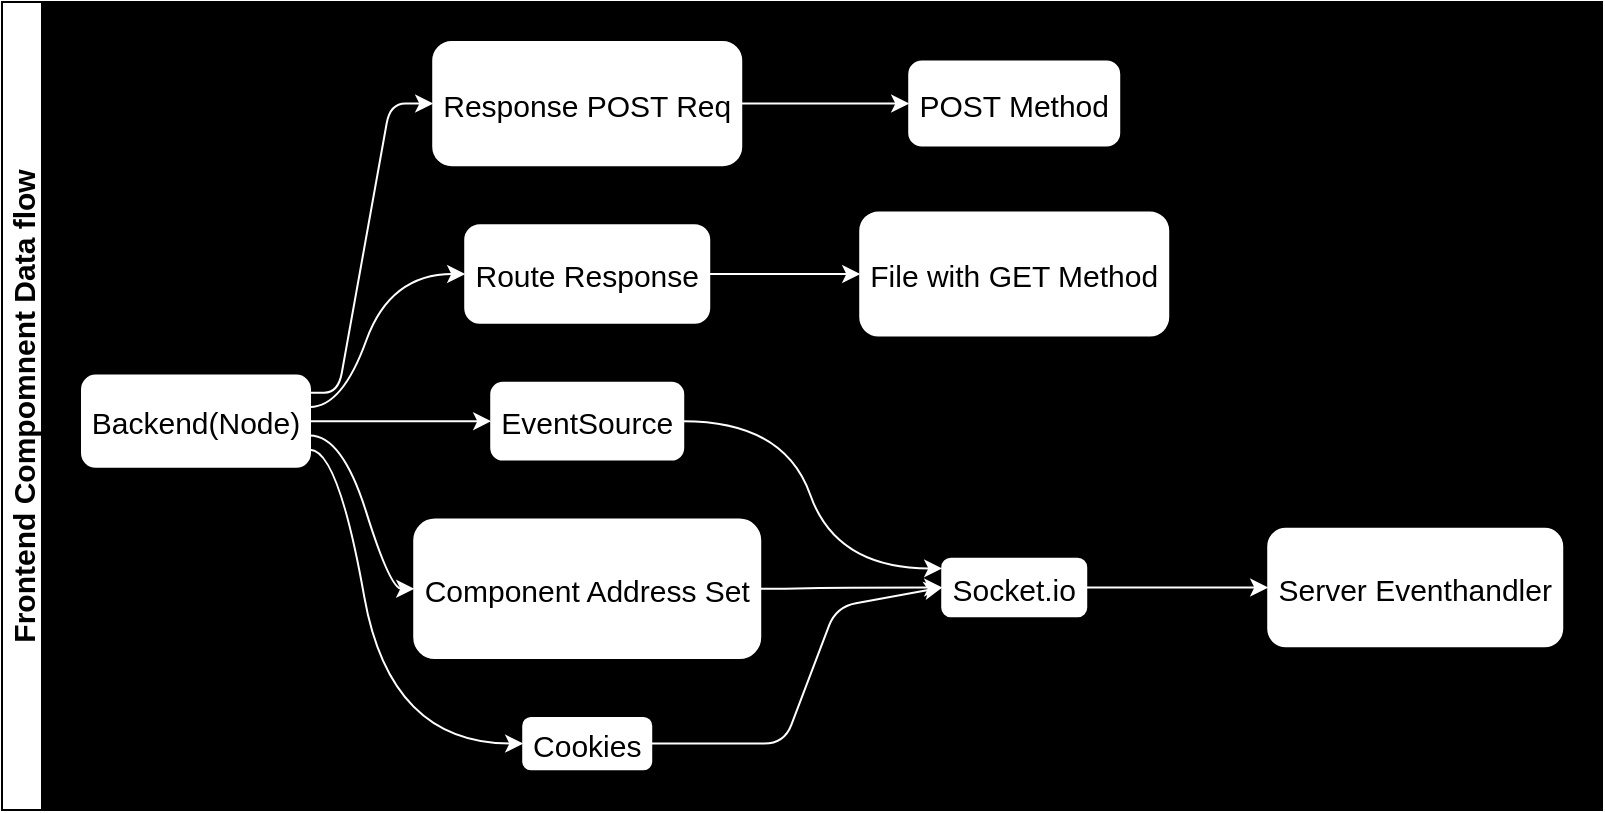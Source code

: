 <mxfile version="20.3.0" type="device"><diagram id="0hvO-6whd5ErLaS7n1sP" name="Page-1"><mxGraphModel dx="816" dy="455" grid="0" gridSize="10" guides="1" tooltips="1" connect="1" arrows="1" fold="1" page="1" pageScale="1" pageWidth="3300" pageHeight="2339" math="0" shadow="0"><root><mxCell id="0"/><mxCell id="1" parent="0"/><mxCell id="2" value="Frontend Compomnent Data flow" style="swimlane;startSize=20;horizontal=0;childLayout=flowLayout;flowOrientation=west;resizable=0;interRankCellSpacing=50;containerType=tree;sketch=0;swimlaneFillColor=#000000;fontSize=15;" parent="1" vertex="1"><mxGeometry x="1094" y="817" width="800" height="404" as="geometry"/></mxCell><mxCell id="3" value="Backend(Node)" style="rounded=1;strokeColor=#FFFFFF;fontSize=15;aspect=fixed;" parent="2" vertex="1"><mxGeometry x="40" y="186.8" width="114" height="45.6" as="geometry"/></mxCell><mxCell id="4" value="EventSource" style="aspect=fixed;rounded=1;strokeColor=#FFFFFF;fontSize=15;" parent="2" vertex="1"><mxGeometry x="244.617" y="190.4" width="96" height="38.4" as="geometry"/></mxCell><mxCell id="5" value="" style="curved=1;noEdgeStyle=1;orthogonal=1;strokeColor=#FFFFFF;fontSize=15;" parent="2" source="3" target="4" edge="1"><mxGeometry relative="1" as="geometry"><Array as="points"><mxPoint x="172.117" y="209.6"/><mxPoint x="194.117" y="209.6"/></Array></mxGeometry></mxCell><mxCell id="8" value="Socket.io" style="aspect=fixed;rounded=1;strokeColor=#FFFFFF;fontSize=15;" parent="2" vertex="1"><mxGeometry x="470.117" y="278.387" width="72" height="28.8" as="geometry"/></mxCell><mxCell id="9" value="" style="curved=1;noEdgeStyle=1;orthogonal=1;strokeColor=#FFFFFF;fontSize=15;" parent="2" source="4" target="8" edge="1"><mxGeometry relative="1" as="geometry"><Array as="points"><mxPoint x="391.117" y="209.6"/><mxPoint x="417.117" y="283.188"/></Array></mxGeometry></mxCell><mxCell id="11" value="" style="edgeStyle=none;noEdgeStyle=1;orthogonal=1;strokeColor=#FFFFFF;fontSize=15;" parent="2" source="3" target="12" edge="1"><mxGeometry relative="1" as="geometry"><Array as="points"><mxPoint x="168.117" y="195.36"/><mxPoint x="194.117" y="50.8"/></Array></mxGeometry></mxCell><mxCell id="12" value="Response POST Req" style="rounded=1;aspect=fixed;strokeColor=#FFFFFF;fontSize=15;" parent="2" vertex="1"><mxGeometry x="215.617" y="20" width="154" height="61.6" as="geometry"/></mxCell><mxCell id="13" value="" style="curved=1;noEdgeStyle=1;orthogonal=1;strokeColor=#FFFFFF;fontSize=15;" parent="2" source="3" target="14" edge="1"><mxGeometry relative="1" as="geometry"><mxPoint x="2743.414" y="1704.1" as="sourcePoint"/><Array as="points"><mxPoint x="170.117" y="202.48"/><mxPoint x="194.117" y="136"/></Array></mxGeometry></mxCell><mxCell id="14" value="Route Response" style="aspect=fixed;rounded=1;strokeColor=#FFFFFF;fontSize=15;" parent="2" vertex="1"><mxGeometry x="231.617" y="111.6" width="122" height="48.8" as="geometry"/></mxCell><mxCell id="6" value="Component Address Set" style="aspect=fixed;rounded=1;strokeColor=#FFFFFF;fontSize=15;" parent="2" vertex="1"><mxGeometry x="206.117" y="258.8" width="173" height="69.2" as="geometry"/></mxCell><mxCell id="10" value="" style="curved=1;noEdgeStyle=1;orthogonal=1;strokeColor=#FFFFFF;fontSize=15;" parent="2" source="6" target="8" edge="1"><mxGeometry relative="1" as="geometry"><Array as="points"><mxPoint x="391.117" y="293.4"/><mxPoint x="415.117" y="292.788"/></Array></mxGeometry></mxCell><mxCell id="7" value="" style="curved=1;noEdgeStyle=1;orthogonal=1;strokeColor=#FFFFFF;fontSize=15;" parent="2" source="3" target="6" edge="1"><mxGeometry relative="1" as="geometry"><Array as="points"><mxPoint x="170.117" y="216.72"/><mxPoint x="194.117" y="293.4"/></Array></mxGeometry></mxCell><mxCell id="17" value="" style="curved=1;noEdgeStyle=1;orthogonal=1;strokeColor=#FFFFFF;fontSize=15;" parent="2" source="3" target="18" edge="1"><mxGeometry relative="1" as="geometry"><mxPoint x="2623.414" y="1700.35" as="sourcePoint"/><Array as="points"><mxPoint x="168.117" y="223.84"/><mxPoint x="194.117" y="370.8"/></Array></mxGeometry></mxCell><mxCell id="19" value="" style="edgeStyle=none;exitX=1;exitY=0.5;exitDx=0;exitDy=0;entryX=0;entryY=0.5;entryDx=0;entryDy=0;noEdgeStyle=1;orthogonal=1;strokeColor=#FFFFFF;fontSize=15;" parent="2" source="18" target="8" edge="1"><mxGeometry relative="1" as="geometry"><Array as="points"><mxPoint x="391.117" y="370.8"/><mxPoint x="417.117" y="302.388"/></Array></mxGeometry></mxCell><mxCell id="18" value="Cookies" style="rounded=1;aspect=fixed;strokeColor=#FFFFFF;fontSize=15;" parent="2" vertex="1"><mxGeometry x="260.617" y="358" width="64" height="25.6" as="geometry"/></mxCell><mxCell id="20" value="" style="curved=1;noEdgeStyle=1;orthogonal=1;strokeColor=#FFFFFF;fontSize=15;" parent="2" source="8" target="21" edge="1"><mxGeometry relative="1" as="geometry"><mxPoint x="2693.414" y="1684.1" as="sourcePoint"/><Array as="points"><mxPoint x="595.117" y="292.788"/><mxPoint x="621.117" y="292.787"/></Array></mxGeometry></mxCell><mxCell id="21" value="Server Eventhandler" style="aspect=fixed;rounded=1;strokeColor=#FFFFFF;fontSize=15;" parent="2" vertex="1"><mxGeometry x="633.117" y="263.387" width="147" height="58.8" as="geometry"/></mxCell><mxCell id="22" value="" style="curved=1;noEdgeStyle=1;orthogonal=1;strokeColor=#FFFFFF;fontSize=15;" parent="2" source="14" target="23" edge="1"><mxGeometry relative="1" as="geometry"><mxPoint x="2503.414" y="1656.1" as="sourcePoint"/><Array as="points"><mxPoint x="391.117" y="136"/><mxPoint x="417.117" y="136"/></Array></mxGeometry></mxCell><mxCell id="23" value="File with GET Method" style="aspect=fixed;rounded=1;strokeColor=#FFFFFF;fontSize=15;" parent="2" vertex="1"><mxGeometry x="429.117" y="105.2" width="154" height="61.6" as="geometry"/></mxCell><mxCell id="24" value="" style="edgeStyle=none;noEdgeStyle=1;orthogonal=1;strokeColor=#FFFFFF;fontSize=15;" parent="2" source="12" target="25" edge="1"><mxGeometry relative="1" as="geometry"><mxPoint x="2463.414" y="1628.1" as="sourcePoint"/><Array as="points"><mxPoint x="391.117" y="50.8"/><mxPoint x="417.117" y="50.8"/></Array></mxGeometry></mxCell><mxCell id="25" value="POST Method" style="aspect=fixed;rounded=1;strokeColor=#FFFFFF;fontSize=15;" parent="2" vertex="1"><mxGeometry x="453.617" y="29.8" width="105" height="42" as="geometry"/></mxCell></root></mxGraphModel></diagram></mxfile>